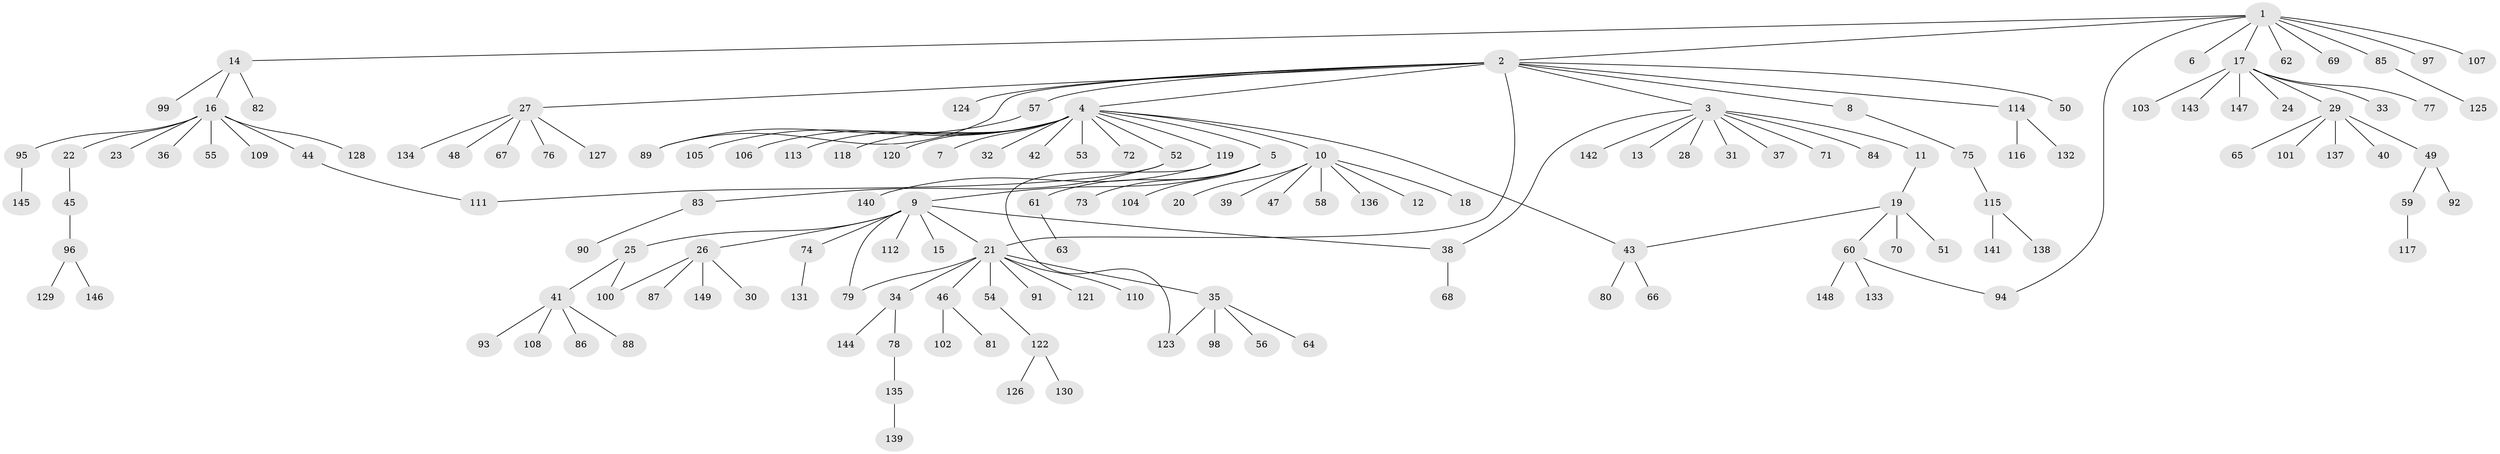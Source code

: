 // Generated by graph-tools (version 1.1) at 2025/26/03/09/25 03:26:08]
// undirected, 149 vertices, 157 edges
graph export_dot {
graph [start="1"]
  node [color=gray90,style=filled];
  1;
  2;
  3;
  4;
  5;
  6;
  7;
  8;
  9;
  10;
  11;
  12;
  13;
  14;
  15;
  16;
  17;
  18;
  19;
  20;
  21;
  22;
  23;
  24;
  25;
  26;
  27;
  28;
  29;
  30;
  31;
  32;
  33;
  34;
  35;
  36;
  37;
  38;
  39;
  40;
  41;
  42;
  43;
  44;
  45;
  46;
  47;
  48;
  49;
  50;
  51;
  52;
  53;
  54;
  55;
  56;
  57;
  58;
  59;
  60;
  61;
  62;
  63;
  64;
  65;
  66;
  67;
  68;
  69;
  70;
  71;
  72;
  73;
  74;
  75;
  76;
  77;
  78;
  79;
  80;
  81;
  82;
  83;
  84;
  85;
  86;
  87;
  88;
  89;
  90;
  91;
  92;
  93;
  94;
  95;
  96;
  97;
  98;
  99;
  100;
  101;
  102;
  103;
  104;
  105;
  106;
  107;
  108;
  109;
  110;
  111;
  112;
  113;
  114;
  115;
  116;
  117;
  118;
  119;
  120;
  121;
  122;
  123;
  124;
  125;
  126;
  127;
  128;
  129;
  130;
  131;
  132;
  133;
  134;
  135;
  136;
  137;
  138;
  139;
  140;
  141;
  142;
  143;
  144;
  145;
  146;
  147;
  148;
  149;
  1 -- 2;
  1 -- 6;
  1 -- 14;
  1 -- 17;
  1 -- 62;
  1 -- 69;
  1 -- 85;
  1 -- 94;
  1 -- 97;
  1 -- 107;
  2 -- 3;
  2 -- 4;
  2 -- 8;
  2 -- 21;
  2 -- 27;
  2 -- 50;
  2 -- 57;
  2 -- 89;
  2 -- 114;
  2 -- 124;
  3 -- 11;
  3 -- 13;
  3 -- 28;
  3 -- 31;
  3 -- 37;
  3 -- 38;
  3 -- 71;
  3 -- 84;
  3 -- 142;
  4 -- 5;
  4 -- 7;
  4 -- 10;
  4 -- 32;
  4 -- 42;
  4 -- 43;
  4 -- 52;
  4 -- 53;
  4 -- 72;
  4 -- 105;
  4 -- 106;
  4 -- 113;
  4 -- 118;
  4 -- 119;
  4 -- 120;
  5 -- 9;
  5 -- 61;
  5 -- 73;
  5 -- 104;
  8 -- 75;
  9 -- 15;
  9 -- 21;
  9 -- 25;
  9 -- 26;
  9 -- 38;
  9 -- 74;
  9 -- 79;
  9 -- 112;
  10 -- 12;
  10 -- 18;
  10 -- 20;
  10 -- 39;
  10 -- 47;
  10 -- 58;
  10 -- 136;
  11 -- 19;
  14 -- 16;
  14 -- 82;
  14 -- 99;
  16 -- 22;
  16 -- 23;
  16 -- 36;
  16 -- 44;
  16 -- 55;
  16 -- 95;
  16 -- 109;
  16 -- 128;
  17 -- 24;
  17 -- 29;
  17 -- 33;
  17 -- 77;
  17 -- 103;
  17 -- 143;
  17 -- 147;
  19 -- 43;
  19 -- 51;
  19 -- 60;
  19 -- 70;
  21 -- 34;
  21 -- 35;
  21 -- 46;
  21 -- 54;
  21 -- 79;
  21 -- 91;
  21 -- 110;
  21 -- 121;
  22 -- 45;
  25 -- 41;
  25 -- 100;
  26 -- 30;
  26 -- 87;
  26 -- 100;
  26 -- 149;
  27 -- 48;
  27 -- 67;
  27 -- 76;
  27 -- 127;
  27 -- 134;
  29 -- 40;
  29 -- 49;
  29 -- 65;
  29 -- 101;
  29 -- 137;
  34 -- 78;
  34 -- 144;
  35 -- 56;
  35 -- 64;
  35 -- 98;
  35 -- 123;
  38 -- 68;
  41 -- 86;
  41 -- 88;
  41 -- 93;
  41 -- 108;
  43 -- 66;
  43 -- 80;
  44 -- 111;
  45 -- 96;
  46 -- 81;
  46 -- 102;
  49 -- 59;
  49 -- 92;
  52 -- 83;
  52 -- 111;
  54 -- 122;
  57 -- 89;
  59 -- 117;
  60 -- 94;
  60 -- 133;
  60 -- 148;
  61 -- 63;
  74 -- 131;
  75 -- 115;
  78 -- 135;
  83 -- 90;
  85 -- 125;
  95 -- 145;
  96 -- 129;
  96 -- 146;
  114 -- 116;
  114 -- 132;
  115 -- 138;
  115 -- 141;
  119 -- 123;
  119 -- 140;
  122 -- 126;
  122 -- 130;
  135 -- 139;
}
